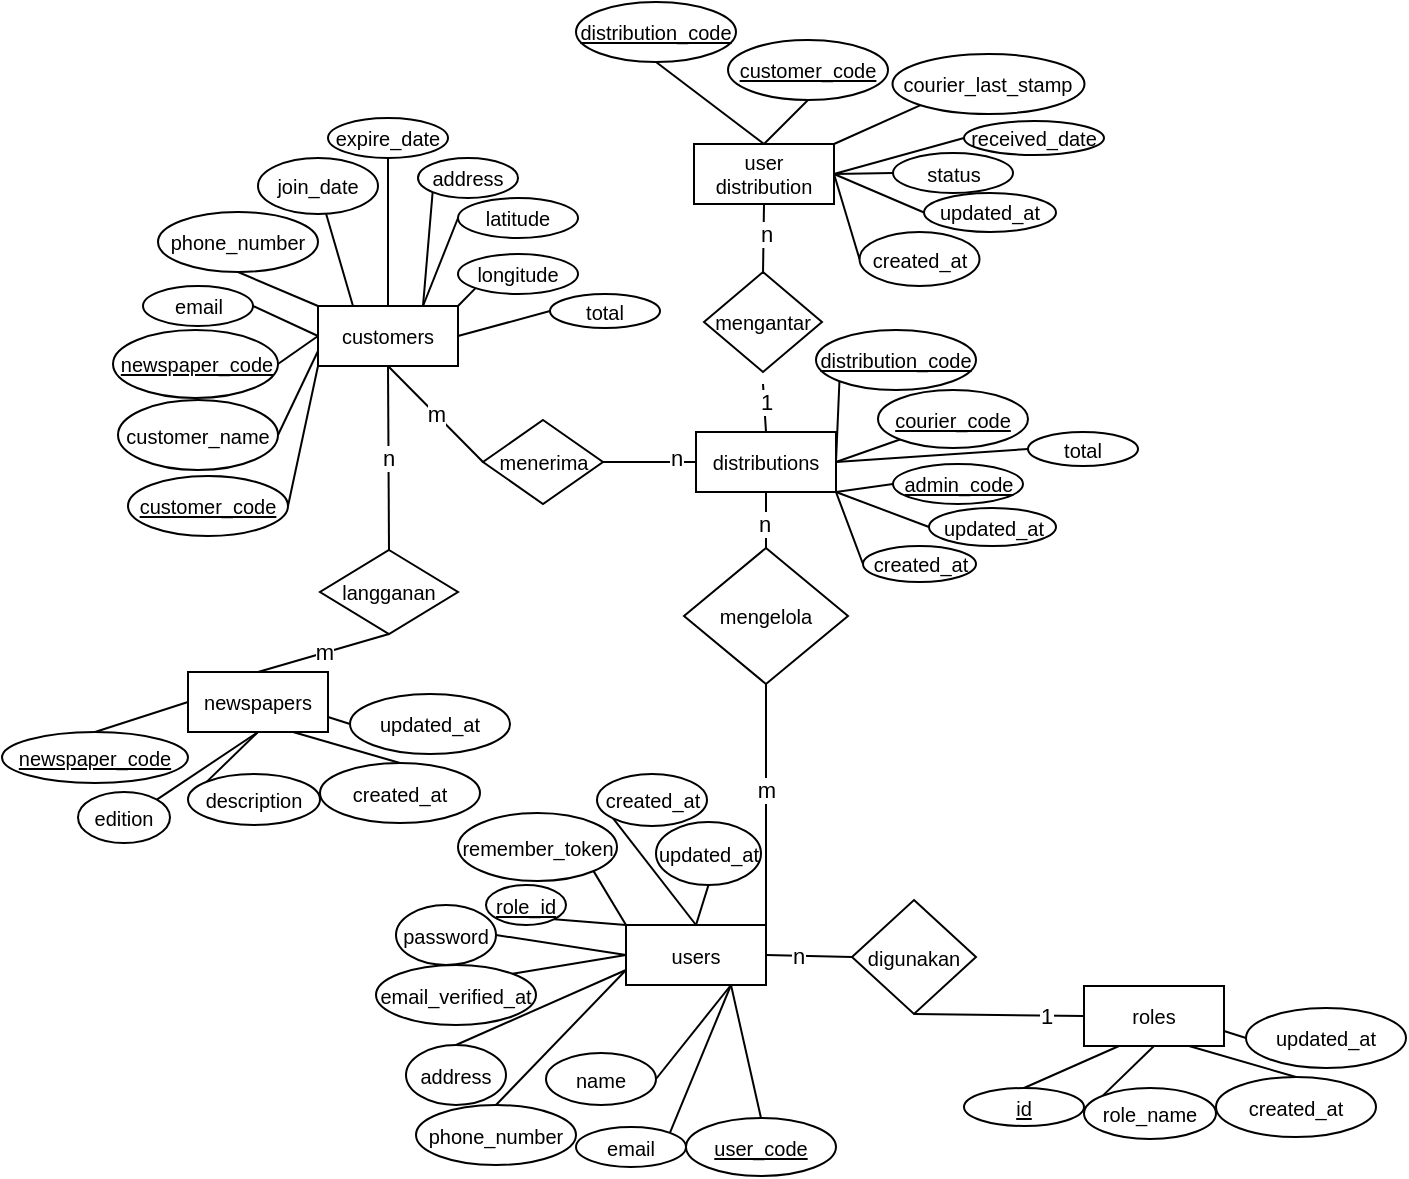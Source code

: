 <mxfile version="22.0.8" type="github">
  <diagram name="Halaman-1" id="nuiSfRS71nD0shJb9EcE">
    <mxGraphModel dx="1194" dy="792" grid="1" gridSize="10" guides="1" tooltips="1" connect="1" arrows="1" fold="1" page="1" pageScale="1" pageWidth="827" pageHeight="1169" math="0" shadow="0">
      <root>
        <mxCell id="0" />
        <mxCell id="1" parent="0" />
        <mxCell id="Na1XoPNJRYPSw73fV12i-1" value="email" style="ellipse;whiteSpace=wrap;html=1;fontSize=10;" parent="1" vertex="1">
          <mxGeometry x="133.5" y="182" width="55" height="20" as="geometry" />
        </mxCell>
        <mxCell id="Na1XoPNJRYPSw73fV12i-5" value="users" style="rounded=0;whiteSpace=wrap;html=1;fontSize=10;" parent="1" vertex="1">
          <mxGeometry x="375" y="501.5" width="70" height="30" as="geometry" />
        </mxCell>
        <mxCell id="Na1XoPNJRYPSw73fV12i-6" value="customers" style="rounded=0;whiteSpace=wrap;html=1;fontSize=10;" parent="1" vertex="1">
          <mxGeometry x="221" y="192" width="70" height="30" as="geometry" />
        </mxCell>
        <mxCell id="Na1XoPNJRYPSw73fV12i-7" value="&lt;u&gt;customer_code&lt;/u&gt;" style="ellipse;whiteSpace=wrap;html=1;fontSize=10;" parent="1" vertex="1">
          <mxGeometry x="126" y="277" width="80" height="30" as="geometry" />
        </mxCell>
        <mxCell id="Na1XoPNJRYPSw73fV12i-8" value="customer_name" style="ellipse;whiteSpace=wrap;html=1;fontSize=10;" parent="1" vertex="1">
          <mxGeometry x="121" y="239" width="80" height="35" as="geometry" />
        </mxCell>
        <mxCell id="Na1XoPNJRYPSw73fV12i-9" value="phone_number" style="ellipse;whiteSpace=wrap;html=1;fontSize=10;" parent="1" vertex="1">
          <mxGeometry x="141" y="145" width="80" height="30" as="geometry" />
        </mxCell>
        <mxCell id="Na1XoPNJRYPSw73fV12i-10" value="join_date" style="ellipse;whiteSpace=wrap;html=1;fontSize=10;" parent="1" vertex="1">
          <mxGeometry x="191" y="118" width="60" height="28" as="geometry" />
        </mxCell>
        <mxCell id="Na1XoPNJRYPSw73fV12i-11" value="expire_date" style="ellipse;whiteSpace=wrap;html=1;fontSize=10;" parent="1" vertex="1">
          <mxGeometry x="226" y="98" width="60" height="20" as="geometry" />
        </mxCell>
        <mxCell id="Na1XoPNJRYPSw73fV12i-12" value="address" style="ellipse;whiteSpace=wrap;html=1;fontSize=10;" parent="1" vertex="1">
          <mxGeometry x="271" y="118" width="50" height="20" as="geometry" />
        </mxCell>
        <mxCell id="Na1XoPNJRYPSw73fV12i-13" value="latitude" style="ellipse;whiteSpace=wrap;html=1;fontSize=10;" parent="1" vertex="1">
          <mxGeometry x="291" y="138" width="60" height="20" as="geometry" />
        </mxCell>
        <mxCell id="Na1XoPNJRYPSw73fV12i-14" value="longitude" style="ellipse;whiteSpace=wrap;html=1;fontSize=10;" parent="1" vertex="1">
          <mxGeometry x="291" y="166" width="60" height="20" as="geometry" />
        </mxCell>
        <mxCell id="Na1XoPNJRYPSw73fV12i-17" value="" style="endArrow=none;html=1;rounded=0;exitX=1;exitY=0.5;exitDx=0;exitDy=0;entryX=0;entryY=1;entryDx=0;entryDy=0;" parent="1" source="Na1XoPNJRYPSw73fV12i-7" target="Na1XoPNJRYPSw73fV12i-6" edge="1">
          <mxGeometry width="50" height="50" relative="1" as="geometry">
            <mxPoint x="331" y="212" as="sourcePoint" />
            <mxPoint x="381" y="162" as="targetPoint" />
          </mxGeometry>
        </mxCell>
        <mxCell id="Na1XoPNJRYPSw73fV12i-19" value="" style="endArrow=none;html=1;rounded=0;exitX=1;exitY=0.5;exitDx=0;exitDy=0;entryX=0;entryY=0.75;entryDx=0;entryDy=0;" parent="1" source="Na1XoPNJRYPSw73fV12i-8" target="Na1XoPNJRYPSw73fV12i-6" edge="1">
          <mxGeometry width="50" height="50" relative="1" as="geometry">
            <mxPoint x="211" y="267" as="sourcePoint" />
            <mxPoint x="231" y="232" as="targetPoint" />
          </mxGeometry>
        </mxCell>
        <mxCell id="Na1XoPNJRYPSw73fV12i-20" value="" style="endArrow=none;html=1;rounded=0;exitX=1;exitY=0.5;exitDx=0;exitDy=0;entryX=0;entryY=0.5;entryDx=0;entryDy=0;" parent="1" source="Na1XoPNJRYPSw73fV12i-1" target="Na1XoPNJRYPSw73fV12i-6" edge="1">
          <mxGeometry width="50" height="50" relative="1" as="geometry">
            <mxPoint x="211" y="233" as="sourcePoint" />
            <mxPoint x="231" y="225" as="targetPoint" />
          </mxGeometry>
        </mxCell>
        <mxCell id="Na1XoPNJRYPSw73fV12i-21" value="" style="endArrow=none;html=1;rounded=0;entryX=0;entryY=0;entryDx=0;entryDy=0;exitX=0.5;exitY=1;exitDx=0;exitDy=0;" parent="1" source="Na1XoPNJRYPSw73fV12i-9" target="Na1XoPNJRYPSw73fV12i-6" edge="1">
          <mxGeometry width="50" height="50" relative="1" as="geometry">
            <mxPoint x="200.989" y="178.993" as="sourcePoint" />
            <mxPoint x="231" y="217" as="targetPoint" />
          </mxGeometry>
        </mxCell>
        <mxCell id="Na1XoPNJRYPSw73fV12i-22" value="" style="endArrow=none;html=1;rounded=0;entryX=0.25;entryY=0;entryDx=0;entryDy=0;" parent="1" source="Na1XoPNJRYPSw73fV12i-10" target="Na1XoPNJRYPSw73fV12i-6" edge="1">
          <mxGeometry width="50" height="50" relative="1" as="geometry">
            <mxPoint x="211" y="173" as="sourcePoint" />
            <mxPoint x="231" y="186" as="targetPoint" />
          </mxGeometry>
        </mxCell>
        <mxCell id="Na1XoPNJRYPSw73fV12i-23" value="" style="endArrow=none;html=1;rounded=0;entryX=0.5;entryY=0;entryDx=0;entryDy=0;" parent="1" source="Na1XoPNJRYPSw73fV12i-11" target="Na1XoPNJRYPSw73fV12i-6" edge="1">
          <mxGeometry width="50" height="50" relative="1" as="geometry">
            <mxPoint x="235" y="146" as="sourcePoint" />
            <mxPoint x="248" y="186" as="targetPoint" />
          </mxGeometry>
        </mxCell>
        <mxCell id="Na1XoPNJRYPSw73fV12i-24" value="" style="endArrow=none;html=1;rounded=0;entryX=0.75;entryY=0;entryDx=0;entryDy=0;exitX=0;exitY=1;exitDx=0;exitDy=0;" parent="1" source="Na1XoPNJRYPSw73fV12i-12" target="Na1XoPNJRYPSw73fV12i-6" edge="1">
          <mxGeometry width="50" height="50" relative="1" as="geometry">
            <mxPoint x="266" y="118" as="sourcePoint" />
            <mxPoint x="266" y="186" as="targetPoint" />
          </mxGeometry>
        </mxCell>
        <mxCell id="Na1XoPNJRYPSw73fV12i-25" value="" style="endArrow=none;html=1;rounded=0;entryX=0.75;entryY=0;entryDx=0;entryDy=0;exitX=0;exitY=0.5;exitDx=0;exitDy=0;" parent="1" source="Na1XoPNJRYPSw73fV12i-13" target="Na1XoPNJRYPSw73fV12i-6" edge="1">
          <mxGeometry width="50" height="50" relative="1" as="geometry">
            <mxPoint x="288" y="135" as="sourcePoint" />
            <mxPoint x="283" y="186" as="targetPoint" />
          </mxGeometry>
        </mxCell>
        <mxCell id="Na1XoPNJRYPSw73fV12i-26" value="" style="endArrow=none;html=1;rounded=0;entryX=1;entryY=0;entryDx=0;entryDy=0;exitX=0;exitY=1;exitDx=0;exitDy=0;" parent="1" source="Na1XoPNJRYPSw73fV12i-14" target="Na1XoPNJRYPSw73fV12i-6" edge="1">
          <mxGeometry width="50" height="50" relative="1" as="geometry">
            <mxPoint x="301" y="164" as="sourcePoint" />
            <mxPoint x="283" y="202" as="targetPoint" />
          </mxGeometry>
        </mxCell>
        <mxCell id="Na1XoPNJRYPSw73fV12i-29" value="distributions" style="rounded=0;whiteSpace=wrap;html=1;fontSize=10;" parent="1" vertex="1">
          <mxGeometry x="410" y="255" width="70" height="30" as="geometry" />
        </mxCell>
        <mxCell id="Na1XoPNJRYPSw73fV12i-30" value="email" style="ellipse;whiteSpace=wrap;html=1;fontSize=10;" parent="1" vertex="1">
          <mxGeometry x="350" y="602.5" width="55" height="20" as="geometry" />
        </mxCell>
        <mxCell id="Na1XoPNJRYPSw73fV12i-31" value="&lt;u&gt;user_code&lt;/u&gt;" style="ellipse;whiteSpace=wrap;html=1;fontSize=10;" parent="1" vertex="1">
          <mxGeometry x="405" y="598" width="75" height="29" as="geometry" />
        </mxCell>
        <mxCell id="Na1XoPNJRYPSw73fV12i-32" value="name" style="ellipse;whiteSpace=wrap;html=1;fontSize=10;" parent="1" vertex="1">
          <mxGeometry x="335" y="565.5" width="55" height="26" as="geometry" />
        </mxCell>
        <mxCell id="Na1XoPNJRYPSw73fV12i-33" value="phone_number" style="ellipse;whiteSpace=wrap;html=1;fontSize=10;" parent="1" vertex="1">
          <mxGeometry x="270" y="591.5" width="80" height="30" as="geometry" />
        </mxCell>
        <mxCell id="Na1XoPNJRYPSw73fV12i-34" value="" style="endArrow=none;html=1;rounded=0;exitX=0.5;exitY=0;exitDx=0;exitDy=0;entryX=0.75;entryY=1;entryDx=0;entryDy=0;" parent="1" source="Na1XoPNJRYPSw73fV12i-31" target="Na1XoPNJRYPSw73fV12i-5" edge="1">
          <mxGeometry width="50" height="50" relative="1" as="geometry">
            <mxPoint x="470" y="522.5" as="sourcePoint" />
            <mxPoint x="360" y="532.5" as="targetPoint" />
          </mxGeometry>
        </mxCell>
        <mxCell id="Na1XoPNJRYPSw73fV12i-35" value="" style="endArrow=none;html=1;rounded=0;exitX=1;exitY=0.5;exitDx=0;exitDy=0;entryX=0.75;entryY=1;entryDx=0;entryDy=0;" parent="1" source="Na1XoPNJRYPSw73fV12i-32" target="Na1XoPNJRYPSw73fV12i-5" edge="1">
          <mxGeometry width="50" height="50" relative="1" as="geometry">
            <mxPoint x="350" y="577.5" as="sourcePoint" />
            <mxPoint x="360" y="525.5" as="targetPoint" />
          </mxGeometry>
        </mxCell>
        <mxCell id="Na1XoPNJRYPSw73fV12i-36" value="" style="endArrow=none;html=1;rounded=0;entryX=0.75;entryY=1;entryDx=0;entryDy=0;exitX=1;exitY=0;exitDx=0;exitDy=0;" parent="1" source="Na1XoPNJRYPSw73fV12i-30" target="Na1XoPNJRYPSw73fV12i-5" edge="1">
          <mxGeometry width="50" height="50" relative="1" as="geometry">
            <mxPoint x="375" y="601.5" as="sourcePoint" />
            <mxPoint x="360" y="517.5" as="targetPoint" />
          </mxGeometry>
        </mxCell>
        <mxCell id="Na1XoPNJRYPSw73fV12i-37" value="" style="endArrow=none;html=1;rounded=0;entryX=0;entryY=0.75;entryDx=0;entryDy=0;exitX=0.5;exitY=0;exitDx=0;exitDy=0;" parent="1" source="Na1XoPNJRYPSw73fV12i-33" target="Na1XoPNJRYPSw73fV12i-5" edge="1">
          <mxGeometry width="50" height="50" relative="1" as="geometry">
            <mxPoint x="337" y="512.5" as="sourcePoint" />
            <mxPoint x="360" y="502.5" as="targetPoint" />
          </mxGeometry>
        </mxCell>
        <mxCell id="Na1XoPNJRYPSw73fV12i-46" value="&lt;u&gt;courier_code&lt;/u&gt;" style="ellipse;whiteSpace=wrap;html=1;fontSize=10;" parent="1" vertex="1">
          <mxGeometry x="501" y="234" width="75" height="29" as="geometry" />
        </mxCell>
        <mxCell id="Na1XoPNJRYPSw73fV12i-49" value="" style="endArrow=none;html=1;rounded=0;entryX=0;entryY=1;entryDx=0;entryDy=0;exitX=1;exitY=0.5;exitDx=0;exitDy=0;" parent="1" source="Na1XoPNJRYPSw73fV12i-29" target="Na1XoPNJRYPSw73fV12i-46" edge="1">
          <mxGeometry width="50" height="50" relative="1" as="geometry">
            <mxPoint x="491" y="257" as="sourcePoint" />
            <mxPoint x="460" y="247" as="targetPoint" />
          </mxGeometry>
        </mxCell>
        <mxCell id="Na1XoPNJRYPSw73fV12i-51" value="menerima" style="rhombus;whiteSpace=wrap;html=1;fontSize=10;" parent="1" vertex="1">
          <mxGeometry x="303.5" y="249" width="60" height="42" as="geometry" />
        </mxCell>
        <mxCell id="Na1XoPNJRYPSw73fV12i-56" value="m" style="endArrow=none;html=1;rounded=0;entryX=0.5;entryY=1;entryDx=0;entryDy=0;exitX=0;exitY=0.5;exitDx=0;exitDy=0;" parent="1" source="Na1XoPNJRYPSw73fV12i-51" target="Na1XoPNJRYPSw73fV12i-6" edge="1">
          <mxGeometry width="50" height="50" relative="1" as="geometry">
            <mxPoint x="351" y="262" as="sourcePoint" />
            <mxPoint x="401" y="212" as="targetPoint" />
          </mxGeometry>
        </mxCell>
        <mxCell id="Na1XoPNJRYPSw73fV12i-57" value="" style="endArrow=none;html=1;rounded=0;exitX=1;exitY=0.5;exitDx=0;exitDy=0;entryX=0;entryY=0.5;entryDx=0;entryDy=0;" parent="1" source="Na1XoPNJRYPSw73fV12i-51" target="Na1XoPNJRYPSw73fV12i-29" edge="1">
          <mxGeometry width="50" height="50" relative="1" as="geometry">
            <mxPoint x="351" y="253" as="sourcePoint" />
            <mxPoint x="401" y="203" as="targetPoint" />
          </mxGeometry>
        </mxCell>
        <mxCell id="ycjDeE78NnPNzrrvT1JK-5" value="n" style="edgeLabel;html=1;align=center;verticalAlign=middle;resizable=0;points=[];" parent="Na1XoPNJRYPSw73fV12i-57" vertex="1" connectable="0">
          <mxGeometry x="0.579" y="2" relative="1" as="geometry">
            <mxPoint as="offset" />
          </mxGeometry>
        </mxCell>
        <mxCell id="Na1XoPNJRYPSw73fV12i-58" value="digunakan" style="rhombus;whiteSpace=wrap;html=1;fontSize=10;" parent="1" vertex="1">
          <mxGeometry x="488" y="489" width="62" height="57" as="geometry" />
        </mxCell>
        <mxCell id="Na1XoPNJRYPSw73fV12i-59" value="" style="endArrow=none;html=1;rounded=0;exitX=0;exitY=0.5;exitDx=0;exitDy=0;entryX=0.5;entryY=1;entryDx=0;entryDy=0;" parent="1" source="wW79A4bczM2tAYJbpAwp-1" target="Na1XoPNJRYPSw73fV12i-58" edge="1">
          <mxGeometry width="50" height="50" relative="1" as="geometry">
            <mxPoint x="400" y="315" as="sourcePoint" />
            <mxPoint x="510" y="557" as="targetPoint" />
          </mxGeometry>
        </mxCell>
        <mxCell id="ycjDeE78NnPNzrrvT1JK-8" value="1" style="edgeLabel;html=1;align=center;verticalAlign=middle;resizable=0;points=[];" parent="Na1XoPNJRYPSw73fV12i-59" vertex="1" connectable="0">
          <mxGeometry x="-0.543" relative="1" as="geometry">
            <mxPoint as="offset" />
          </mxGeometry>
        </mxCell>
        <mxCell id="Na1XoPNJRYPSw73fV12i-60" value="mengelola" style="rhombus;whiteSpace=wrap;html=1;fontSize=10;" parent="1" vertex="1">
          <mxGeometry x="404" y="313" width="82" height="68" as="geometry" />
        </mxCell>
        <mxCell id="Na1XoPNJRYPSw73fV12i-62" value="" style="endArrow=none;html=1;rounded=0;entryX=0.5;entryY=1;entryDx=0;entryDy=0;exitX=0.5;exitY=0;exitDx=0;exitDy=0;" parent="1" source="Na1XoPNJRYPSw73fV12i-60" target="Na1XoPNJRYPSw73fV12i-29" edge="1">
          <mxGeometry width="50" height="50" relative="1" as="geometry">
            <mxPoint x="455" y="370" as="sourcePoint" />
            <mxPoint x="455" y="352" as="targetPoint" />
          </mxGeometry>
        </mxCell>
        <mxCell id="ycjDeE78NnPNzrrvT1JK-7" value="n" style="edgeLabel;html=1;align=center;verticalAlign=middle;resizable=0;points=[];" parent="Na1XoPNJRYPSw73fV12i-62" vertex="1" connectable="0">
          <mxGeometry x="-0.108" y="1" relative="1" as="geometry">
            <mxPoint as="offset" />
          </mxGeometry>
        </mxCell>
        <mxCell id="Na1XoPNJRYPSw73fV12i-64" value="" style="endArrow=none;html=1;rounded=0;entryX=1;entryY=0.5;entryDx=0;entryDy=0;exitX=0;exitY=0.5;exitDx=0;exitDy=0;" parent="1" source="Na1XoPNJRYPSw73fV12i-58" target="Na1XoPNJRYPSw73fV12i-5" edge="1">
          <mxGeometry width="50" height="50" relative="1" as="geometry">
            <mxPoint x="564" y="406" as="sourcePoint" />
            <mxPoint x="445" y="507.5" as="targetPoint" />
          </mxGeometry>
        </mxCell>
        <mxCell id="ycjDeE78NnPNzrrvT1JK-9" value="n" style="edgeLabel;html=1;align=center;verticalAlign=middle;resizable=0;points=[];" parent="Na1XoPNJRYPSw73fV12i-64" vertex="1" connectable="0">
          <mxGeometry x="0.745" y="-2" relative="1" as="geometry">
            <mxPoint x="10" y="2" as="offset" />
          </mxGeometry>
        </mxCell>
        <mxCell id="ycjDeE78NnPNzrrvT1JK-1" value="total" style="ellipse;whiteSpace=wrap;html=1;fontSize=10;" parent="1" vertex="1">
          <mxGeometry x="576" y="255" width="55" height="17" as="geometry" />
        </mxCell>
        <mxCell id="ycjDeE78NnPNzrrvT1JK-2" value="&lt;u&gt;admin_code&lt;/u&gt;" style="ellipse;whiteSpace=wrap;html=1;fontSize=10;" parent="1" vertex="1">
          <mxGeometry x="508.5" y="271" width="65" height="20" as="geometry" />
        </mxCell>
        <mxCell id="ycjDeE78NnPNzrrvT1JK-3" value="" style="endArrow=none;html=1;rounded=0;entryX=0;entryY=0.5;entryDx=0;entryDy=0;exitX=1;exitY=0.5;exitDx=0;exitDy=0;" parent="1" source="Na1XoPNJRYPSw73fV12i-29" target="ycjDeE78NnPNzrrvT1JK-1" edge="1">
          <mxGeometry width="50" height="50" relative="1" as="geometry">
            <mxPoint x="490" y="273" as="sourcePoint" />
            <mxPoint x="511" y="256" as="targetPoint" />
          </mxGeometry>
        </mxCell>
        <mxCell id="ycjDeE78NnPNzrrvT1JK-4" value="" style="endArrow=none;html=1;rounded=0;entryX=0;entryY=0.5;entryDx=0;entryDy=0;exitX=1;exitY=1;exitDx=0;exitDy=0;" parent="1" source="Na1XoPNJRYPSw73fV12i-29" target="ycjDeE78NnPNzrrvT1JK-2" edge="1">
          <mxGeometry width="50" height="50" relative="1" as="geometry">
            <mxPoint x="490" y="280" as="sourcePoint" />
            <mxPoint x="516" y="274" as="targetPoint" />
          </mxGeometry>
        </mxCell>
        <mxCell id="KIXk1IcFuYPjMaA8F-Y1-1" value="&lt;u&gt;distribution_code&lt;/u&gt;" style="ellipse;whiteSpace=wrap;html=1;fontSize=10;" parent="1" vertex="1">
          <mxGeometry x="470" y="204" width="80" height="30" as="geometry" />
        </mxCell>
        <mxCell id="KIXk1IcFuYPjMaA8F-Y1-2" value="" style="endArrow=none;html=1;rounded=0;entryX=0;entryY=1;entryDx=0;entryDy=0;exitX=1;exitY=0.5;exitDx=0;exitDy=0;" parent="1" source="Na1XoPNJRYPSw73fV12i-29" target="KIXk1IcFuYPjMaA8F-Y1-1" edge="1">
          <mxGeometry width="50" height="50" relative="1" as="geometry">
            <mxPoint x="481" y="261" as="sourcePoint" />
            <mxPoint x="520" y="225" as="targetPoint" />
          </mxGeometry>
        </mxCell>
        <mxCell id="KIXk1IcFuYPjMaA8F-Y1-3" value="user distribution" style="rounded=0;whiteSpace=wrap;html=1;fontSize=10;" parent="1" vertex="1">
          <mxGeometry x="409" y="111" width="70" height="30" as="geometry" />
        </mxCell>
        <mxCell id="KIXk1IcFuYPjMaA8F-Y1-4" value="status" style="ellipse;whiteSpace=wrap;html=1;fontSize=10;" parent="1" vertex="1">
          <mxGeometry x="508.5" y="115.5" width="60" height="20" as="geometry" />
        </mxCell>
        <mxCell id="KIXk1IcFuYPjMaA8F-Y1-5" value="&lt;u&gt;customer_code&lt;/u&gt;" style="ellipse;whiteSpace=wrap;html=1;fontSize=10;" parent="1" vertex="1">
          <mxGeometry x="426" y="59" width="80" height="30" as="geometry" />
        </mxCell>
        <mxCell id="KIXk1IcFuYPjMaA8F-Y1-7" value="" style="endArrow=none;html=1;rounded=0;entryX=0.5;entryY=1;entryDx=0;entryDy=0;exitX=0.5;exitY=0;exitDx=0;exitDy=0;" parent="1" source="KIXk1IcFuYPjMaA8F-Y1-3" target="KIXk1IcFuYPjMaA8F-Y1-5" edge="1">
          <mxGeometry width="50" height="50" relative="1" as="geometry">
            <mxPoint x="350" y="133" as="sourcePoint" />
            <mxPoint x="400" y="83" as="targetPoint" />
          </mxGeometry>
        </mxCell>
        <mxCell id="KIXk1IcFuYPjMaA8F-Y1-9" value="" style="endArrow=none;html=1;rounded=0;entryX=0;entryY=0.5;entryDx=0;entryDy=0;exitX=1;exitY=0.5;exitDx=0;exitDy=0;" parent="1" source="KIXk1IcFuYPjMaA8F-Y1-3" target="KIXk1IcFuYPjMaA8F-Y1-4" edge="1">
          <mxGeometry width="50" height="50" relative="1" as="geometry">
            <mxPoint x="490" y="129" as="sourcePoint" />
            <mxPoint x="511" y="119" as="targetPoint" />
          </mxGeometry>
        </mxCell>
        <mxCell id="KIXk1IcFuYPjMaA8F-Y1-15" value="" style="endArrow=none;html=1;rounded=0;entryX=0;entryY=0.5;entryDx=0;entryDy=0;exitX=1;exitY=0.5;exitDx=0;exitDy=0;" parent="1" source="KIXk1IcFuYPjMaA8F-Y1-3" target="KIXk1IcFuYPjMaA8F-Y1-25" edge="1">
          <mxGeometry width="50" height="50" relative="1" as="geometry">
            <mxPoint x="489" y="129" as="sourcePoint" />
            <mxPoint x="510" y="112" as="targetPoint" />
          </mxGeometry>
        </mxCell>
        <mxCell id="KIXk1IcFuYPjMaA8F-Y1-17" value="&lt;u&gt;distribution_code&lt;/u&gt;" style="ellipse;whiteSpace=wrap;html=1;fontSize=10;" parent="1" vertex="1">
          <mxGeometry x="350" y="40" width="80" height="30" as="geometry" />
        </mxCell>
        <mxCell id="KIXk1IcFuYPjMaA8F-Y1-18" value="" style="endArrow=none;html=1;rounded=0;entryX=0.5;entryY=1;entryDx=0;entryDy=0;exitX=0.5;exitY=0;exitDx=0;exitDy=0;" parent="1" source="KIXk1IcFuYPjMaA8F-Y1-3" target="KIXk1IcFuYPjMaA8F-Y1-17" edge="1">
          <mxGeometry width="50" height="50" relative="1" as="geometry">
            <mxPoint x="454" y="121" as="sourcePoint" />
            <mxPoint x="519" y="81" as="targetPoint" />
          </mxGeometry>
        </mxCell>
        <mxCell id="KIXk1IcFuYPjMaA8F-Y1-19" value="" style="endArrow=none;html=1;rounded=0;entryX=0.5;entryY=1;entryDx=0;entryDy=0;exitX=0.5;exitY=0;exitDx=0;exitDy=0;" parent="1" source="Na1XoPNJRYPSw73fV12i-29" edge="1">
          <mxGeometry width="50" height="50" relative="1" as="geometry">
            <mxPoint x="455" y="265" as="sourcePoint" />
            <mxPoint x="443.5" y="231" as="targetPoint" />
          </mxGeometry>
        </mxCell>
        <mxCell id="KIXk1IcFuYPjMaA8F-Y1-23" value="1" style="edgeLabel;html=1;align=center;verticalAlign=middle;resizable=0;points=[];" parent="KIXk1IcFuYPjMaA8F-Y1-19" vertex="1" connectable="0">
          <mxGeometry x="0.253" y="-1" relative="1" as="geometry">
            <mxPoint as="offset" />
          </mxGeometry>
        </mxCell>
        <mxCell id="KIXk1IcFuYPjMaA8F-Y1-20" value="mengantar" style="rhombus;whiteSpace=wrap;html=1;fontSize=10;" parent="1" vertex="1">
          <mxGeometry x="414" y="175" width="59" height="50" as="geometry" />
        </mxCell>
        <mxCell id="KIXk1IcFuYPjMaA8F-Y1-22" value="" style="endArrow=none;html=1;rounded=0;entryX=0.5;entryY=0;entryDx=0;entryDy=0;exitX=0.5;exitY=1;exitDx=0;exitDy=0;" parent="1" source="KIXk1IcFuYPjMaA8F-Y1-3" edge="1">
          <mxGeometry width="50" height="50" relative="1" as="geometry">
            <mxPoint x="455" y="233" as="sourcePoint" />
            <mxPoint x="443.5" y="176" as="targetPoint" />
          </mxGeometry>
        </mxCell>
        <mxCell id="KIXk1IcFuYPjMaA8F-Y1-24" value="n" style="edgeLabel;html=1;align=center;verticalAlign=middle;resizable=0;points=[];" parent="KIXk1IcFuYPjMaA8F-Y1-22" vertex="1" connectable="0">
          <mxGeometry x="-0.129" y="1" relative="1" as="geometry">
            <mxPoint as="offset" />
          </mxGeometry>
        </mxCell>
        <mxCell id="KIXk1IcFuYPjMaA8F-Y1-25" value="received_date" style="ellipse;whiteSpace=wrap;html=1;fontSize=10;" parent="1" vertex="1">
          <mxGeometry x="544" y="99.5" width="70" height="17" as="geometry" />
        </mxCell>
        <mxCell id="GmEbLj4Q3mbVixXZlsc3-1" value="total" style="ellipse;whiteSpace=wrap;html=1;fontSize=10;" parent="1" vertex="1">
          <mxGeometry x="337" y="186" width="55" height="17" as="geometry" />
        </mxCell>
        <mxCell id="GmEbLj4Q3mbVixXZlsc3-2" value="" style="endArrow=none;html=1;rounded=0;entryX=0;entryY=0.5;entryDx=0;entryDy=0;exitX=1;exitY=0.5;exitDx=0;exitDy=0;" parent="1" source="Na1XoPNJRYPSw73fV12i-6" target="GmEbLj4Q3mbVixXZlsc3-1" edge="1">
          <mxGeometry width="50" height="50" relative="1" as="geometry">
            <mxPoint x="301" y="222" as="sourcePoint" />
            <mxPoint x="332" y="208" as="targetPoint" />
          </mxGeometry>
        </mxCell>
        <mxCell id="wW79A4bczM2tAYJbpAwp-1" value="roles" style="rounded=0;whiteSpace=wrap;html=1;fontSize=10;" parent="1" vertex="1">
          <mxGeometry x="604" y="532" width="70" height="30" as="geometry" />
        </mxCell>
        <mxCell id="wW79A4bczM2tAYJbpAwp-2" value="&lt;u&gt;id&lt;/u&gt;" style="ellipse;whiteSpace=wrap;html=1;fontSize=10;" parent="1" vertex="1">
          <mxGeometry x="544" y="583" width="60" height="19" as="geometry" />
        </mxCell>
        <mxCell id="wW79A4bczM2tAYJbpAwp-3" value="role_name" style="ellipse;whiteSpace=wrap;html=1;fontSize=10;" parent="1" vertex="1">
          <mxGeometry x="604" y="583" width="66" height="25.5" as="geometry" />
        </mxCell>
        <mxCell id="wW79A4bczM2tAYJbpAwp-4" value="updated_at" style="ellipse;whiteSpace=wrap;html=1;fontSize=10;" parent="1" vertex="1">
          <mxGeometry x="685" y="543" width="80" height="30" as="geometry" />
        </mxCell>
        <mxCell id="wW79A4bczM2tAYJbpAwp-5" value="" style="endArrow=none;html=1;rounded=0;entryX=0.5;entryY=0;entryDx=0;entryDy=0;exitX=0.25;exitY=1;exitDx=0;exitDy=0;" parent="1" source="wW79A4bczM2tAYJbpAwp-1" target="wW79A4bczM2tAYJbpAwp-2" edge="1">
          <mxGeometry width="50" height="50" relative="1" as="geometry">
            <mxPoint x="565" y="462" as="sourcePoint" />
            <mxPoint x="615" y="412" as="targetPoint" />
          </mxGeometry>
        </mxCell>
        <mxCell id="wW79A4bczM2tAYJbpAwp-6" value="" style="endArrow=none;html=1;rounded=0;entryX=0;entryY=0;entryDx=0;entryDy=0;exitX=0.5;exitY=1;exitDx=0;exitDy=0;" parent="1" source="wW79A4bczM2tAYJbpAwp-1" target="wW79A4bczM2tAYJbpAwp-3" edge="1">
          <mxGeometry width="50" height="50" relative="1" as="geometry">
            <mxPoint x="632" y="572" as="sourcePoint" />
            <mxPoint x="615" y="593" as="targetPoint" />
          </mxGeometry>
        </mxCell>
        <mxCell id="wW79A4bczM2tAYJbpAwp-7" value="" style="endArrow=none;html=1;rounded=0;entryX=0;entryY=0.5;entryDx=0;entryDy=0;exitX=1;exitY=0.75;exitDx=0;exitDy=0;" parent="1" source="wW79A4bczM2tAYJbpAwp-1" target="wW79A4bczM2tAYJbpAwp-4" edge="1">
          <mxGeometry width="50" height="50" relative="1" as="geometry">
            <mxPoint x="649" y="572" as="sourcePoint" />
            <mxPoint x="658" y="590" as="targetPoint" />
          </mxGeometry>
        </mxCell>
        <mxCell id="wW79A4bczM2tAYJbpAwp-8" value="created_at" style="ellipse;whiteSpace=wrap;html=1;fontSize=10;" parent="1" vertex="1">
          <mxGeometry x="670" y="577.5" width="80" height="30" as="geometry" />
        </mxCell>
        <mxCell id="wW79A4bczM2tAYJbpAwp-9" value="" style="endArrow=none;html=1;rounded=0;entryX=0.5;entryY=0;entryDx=0;entryDy=0;exitX=0.75;exitY=1;exitDx=0;exitDy=0;" parent="1" source="wW79A4bczM2tAYJbpAwp-1" target="wW79A4bczM2tAYJbpAwp-8" edge="1">
          <mxGeometry width="50" height="50" relative="1" as="geometry">
            <mxPoint x="649" y="572" as="sourcePoint" />
            <mxPoint x="623" y="597" as="targetPoint" />
          </mxGeometry>
        </mxCell>
        <mxCell id="wW79A4bczM2tAYJbpAwp-11" value="address" style="ellipse;whiteSpace=wrap;html=1;fontSize=10;" parent="1" vertex="1">
          <mxGeometry x="265" y="561.5" width="50" height="30" as="geometry" />
        </mxCell>
        <mxCell id="wW79A4bczM2tAYJbpAwp-12" value="" style="endArrow=none;html=1;rounded=0;entryX=0;entryY=0.75;entryDx=0;entryDy=0;exitX=0.5;exitY=0;exitDx=0;exitDy=0;" parent="1" source="wW79A4bczM2tAYJbpAwp-11" target="Na1XoPNJRYPSw73fV12i-5" edge="1">
          <mxGeometry width="50" height="50" relative="1" as="geometry">
            <mxPoint x="320" y="601.5" as="sourcePoint" />
            <mxPoint x="385" y="534.5" as="targetPoint" />
          </mxGeometry>
        </mxCell>
        <mxCell id="wW79A4bczM2tAYJbpAwp-13" value="email_verified_at" style="ellipse;whiteSpace=wrap;html=1;fontSize=10;" parent="1" vertex="1">
          <mxGeometry x="250" y="521.5" width="80" height="30" as="geometry" />
        </mxCell>
        <mxCell id="wW79A4bczM2tAYJbpAwp-14" value="" style="endArrow=none;html=1;rounded=0;entryX=0;entryY=0.5;entryDx=0;entryDy=0;exitX=1;exitY=0;exitDx=0;exitDy=0;" parent="1" source="wW79A4bczM2tAYJbpAwp-13" target="Na1XoPNJRYPSw73fV12i-5" edge="1">
          <mxGeometry width="50" height="50" relative="1" as="geometry">
            <mxPoint x="300" y="571.5" as="sourcePoint" />
            <mxPoint x="385" y="534.5" as="targetPoint" />
          </mxGeometry>
        </mxCell>
        <mxCell id="wW79A4bczM2tAYJbpAwp-15" value="password" style="ellipse;whiteSpace=wrap;html=1;fontSize=10;" parent="1" vertex="1">
          <mxGeometry x="260" y="491.5" width="50" height="30" as="geometry" />
        </mxCell>
        <mxCell id="wW79A4bczM2tAYJbpAwp-17" value="" style="endArrow=none;html=1;rounded=0;entryX=0;entryY=0.5;entryDx=0;entryDy=0;exitX=1;exitY=0.5;exitDx=0;exitDy=0;" parent="1" source="wW79A4bczM2tAYJbpAwp-15" target="Na1XoPNJRYPSw73fV12i-5" edge="1">
          <mxGeometry width="50" height="50" relative="1" as="geometry">
            <mxPoint x="328" y="535.5" as="sourcePoint" />
            <mxPoint x="385" y="526.5" as="targetPoint" />
          </mxGeometry>
        </mxCell>
        <mxCell id="wW79A4bczM2tAYJbpAwp-18" value="&lt;u&gt;role_id&lt;/u&gt;" style="ellipse;whiteSpace=wrap;html=1;fontSize=10;" parent="1" vertex="1">
          <mxGeometry x="305" y="481.5" width="40" height="20" as="geometry" />
        </mxCell>
        <mxCell id="wW79A4bczM2tAYJbpAwp-19" value="" style="endArrow=none;html=1;rounded=0;entryX=0;entryY=0;entryDx=0;entryDy=0;exitX=1;exitY=1;exitDx=0;exitDy=0;" parent="1" source="wW79A4bczM2tAYJbpAwp-18" target="Na1XoPNJRYPSw73fV12i-5" edge="1">
          <mxGeometry width="50" height="50" relative="1" as="geometry">
            <mxPoint x="320" y="516.5" as="sourcePoint" />
            <mxPoint x="385" y="526.5" as="targetPoint" />
          </mxGeometry>
        </mxCell>
        <mxCell id="wW79A4bczM2tAYJbpAwp-20" value="updated_at" style="ellipse;whiteSpace=wrap;html=1;fontSize=10;" parent="1" vertex="1">
          <mxGeometry x="390" y="450" width="52.5" height="31.5" as="geometry" />
        </mxCell>
        <mxCell id="wW79A4bczM2tAYJbpAwp-22" value="created_at" style="ellipse;whiteSpace=wrap;html=1;fontSize=10;" parent="1" vertex="1">
          <mxGeometry x="360.5" y="426" width="55" height="26" as="geometry" />
        </mxCell>
        <mxCell id="wW79A4bczM2tAYJbpAwp-23" value="" style="endArrow=none;html=1;rounded=0;entryX=0.5;entryY=0;entryDx=0;entryDy=0;exitX=0;exitY=1;exitDx=0;exitDy=0;" parent="1" source="wW79A4bczM2tAYJbpAwp-22" target="Na1XoPNJRYPSw73fV12i-5" edge="1">
          <mxGeometry width="50" height="50" relative="1" as="geometry">
            <mxPoint x="349" y="508.5" as="sourcePoint" />
            <mxPoint x="385" y="511.5" as="targetPoint" />
          </mxGeometry>
        </mxCell>
        <mxCell id="wW79A4bczM2tAYJbpAwp-24" value="" style="endArrow=none;html=1;rounded=0;entryX=0.5;entryY=0;entryDx=0;entryDy=0;exitX=0.5;exitY=1;exitDx=0;exitDy=0;" parent="1" source="wW79A4bczM2tAYJbpAwp-20" target="Na1XoPNJRYPSw73fV12i-5" edge="1">
          <mxGeometry width="50" height="50" relative="1" as="geometry">
            <mxPoint x="359" y="518.5" as="sourcePoint" />
            <mxPoint x="395" y="521.5" as="targetPoint" />
          </mxGeometry>
        </mxCell>
        <mxCell id="wW79A4bczM2tAYJbpAwp-27" value="" style="endArrow=none;html=1;rounded=0;entryX=1;entryY=0;entryDx=0;entryDy=0;exitX=0.5;exitY=1;exitDx=0;exitDy=0;" parent="1" source="Na1XoPNJRYPSw73fV12i-60" target="Na1XoPNJRYPSw73fV12i-5" edge="1">
          <mxGeometry width="50" height="50" relative="1" as="geometry">
            <mxPoint x="575" y="395" as="sourcePoint" />
            <mxPoint x="476" y="496" as="targetPoint" />
          </mxGeometry>
        </mxCell>
        <mxCell id="wW79A4bczM2tAYJbpAwp-31" value="m" style="edgeLabel;html=1;align=center;verticalAlign=middle;resizable=0;points=[];" parent="wW79A4bczM2tAYJbpAwp-27" vertex="1" connectable="0">
          <mxGeometry x="-0.123" relative="1" as="geometry">
            <mxPoint as="offset" />
          </mxGeometry>
        </mxCell>
        <mxCell id="wW79A4bczM2tAYJbpAwp-29" value="&lt;u&gt;newspaper_code&lt;/u&gt;" style="ellipse;whiteSpace=wrap;html=1;fontSize=10;" parent="1" vertex="1">
          <mxGeometry x="118.5" y="204" width="82.5" height="34" as="geometry" />
        </mxCell>
        <mxCell id="wW79A4bczM2tAYJbpAwp-30" value="" style="endArrow=none;html=1;rounded=0;exitX=1;exitY=0.5;exitDx=0;exitDy=0;entryX=0;entryY=0.5;entryDx=0;entryDy=0;" parent="1" source="wW79A4bczM2tAYJbpAwp-29" target="Na1XoPNJRYPSw73fV12i-6" edge="1">
          <mxGeometry width="50" height="50" relative="1" as="geometry">
            <mxPoint x="211" y="267" as="sourcePoint" />
            <mxPoint x="231" y="225" as="targetPoint" />
          </mxGeometry>
        </mxCell>
        <mxCell id="wW79A4bczM2tAYJbpAwp-33" value="newspapers" style="rounded=0;whiteSpace=wrap;html=1;fontSize=10;" parent="1" vertex="1">
          <mxGeometry x="156" y="375" width="70" height="30" as="geometry" />
        </mxCell>
        <mxCell id="wW79A4bczM2tAYJbpAwp-35" value="description" style="ellipse;whiteSpace=wrap;html=1;fontSize=10;" parent="1" vertex="1">
          <mxGeometry x="156" y="426" width="66" height="25.5" as="geometry" />
        </mxCell>
        <mxCell id="wW79A4bczM2tAYJbpAwp-36" value="updated_at" style="ellipse;whiteSpace=wrap;html=1;fontSize=10;" parent="1" vertex="1">
          <mxGeometry x="237" y="386" width="80" height="30" as="geometry" />
        </mxCell>
        <mxCell id="wW79A4bczM2tAYJbpAwp-38" value="" style="endArrow=none;html=1;rounded=0;entryX=0;entryY=0;entryDx=0;entryDy=0;exitX=0.5;exitY=1;exitDx=0;exitDy=0;" parent="1" source="wW79A4bczM2tAYJbpAwp-33" target="wW79A4bczM2tAYJbpAwp-35" edge="1">
          <mxGeometry width="50" height="50" relative="1" as="geometry">
            <mxPoint x="184" y="415" as="sourcePoint" />
            <mxPoint x="167" y="436" as="targetPoint" />
          </mxGeometry>
        </mxCell>
        <mxCell id="wW79A4bczM2tAYJbpAwp-39" value="" style="endArrow=none;html=1;rounded=0;entryX=0;entryY=0.5;entryDx=0;entryDy=0;exitX=1;exitY=0.75;exitDx=0;exitDy=0;" parent="1" source="wW79A4bczM2tAYJbpAwp-33" target="wW79A4bczM2tAYJbpAwp-36" edge="1">
          <mxGeometry width="50" height="50" relative="1" as="geometry">
            <mxPoint x="201" y="415" as="sourcePoint" />
            <mxPoint x="210" y="433" as="targetPoint" />
          </mxGeometry>
        </mxCell>
        <mxCell id="wW79A4bczM2tAYJbpAwp-40" value="created_at" style="ellipse;whiteSpace=wrap;html=1;fontSize=10;" parent="1" vertex="1">
          <mxGeometry x="222" y="420.5" width="80" height="30" as="geometry" />
        </mxCell>
        <mxCell id="wW79A4bczM2tAYJbpAwp-41" value="" style="endArrow=none;html=1;rounded=0;entryX=0.5;entryY=0;entryDx=0;entryDy=0;exitX=0.75;exitY=1;exitDx=0;exitDy=0;" parent="1" source="wW79A4bczM2tAYJbpAwp-33" target="wW79A4bczM2tAYJbpAwp-40" edge="1">
          <mxGeometry width="50" height="50" relative="1" as="geometry">
            <mxPoint x="201" y="415" as="sourcePoint" />
            <mxPoint x="175" y="440" as="targetPoint" />
          </mxGeometry>
        </mxCell>
        <mxCell id="wW79A4bczM2tAYJbpAwp-42" value="edition" style="ellipse;whiteSpace=wrap;html=1;fontSize=10;" parent="1" vertex="1">
          <mxGeometry x="101" y="435" width="46" height="25.5" as="geometry" />
        </mxCell>
        <mxCell id="wW79A4bczM2tAYJbpAwp-43" value="&lt;u&gt;newspaper_code&lt;/u&gt;" style="ellipse;whiteSpace=wrap;html=1;fontSize=10;" parent="1" vertex="1">
          <mxGeometry x="63" y="405" width="93" height="25.5" as="geometry" />
        </mxCell>
        <mxCell id="wW79A4bczM2tAYJbpAwp-44" value="" style="endArrow=none;html=1;rounded=0;entryX=1;entryY=0;entryDx=0;entryDy=0;exitX=0.5;exitY=1;exitDx=0;exitDy=0;" parent="1" source="wW79A4bczM2tAYJbpAwp-33" target="wW79A4bczM2tAYJbpAwp-42" edge="1">
          <mxGeometry width="50" height="50" relative="1" as="geometry">
            <mxPoint x="201" y="415" as="sourcePoint" />
            <mxPoint x="175" y="440" as="targetPoint" />
          </mxGeometry>
        </mxCell>
        <mxCell id="wW79A4bczM2tAYJbpAwp-45" value="" style="endArrow=none;html=1;rounded=0;entryX=0.5;entryY=0;entryDx=0;entryDy=0;exitX=0;exitY=0.5;exitDx=0;exitDy=0;" parent="1" source="wW79A4bczM2tAYJbpAwp-33" target="wW79A4bczM2tAYJbpAwp-43" edge="1">
          <mxGeometry width="50" height="50" relative="1" as="geometry">
            <mxPoint x="201" y="415" as="sourcePoint" />
            <mxPoint x="151" y="434" as="targetPoint" />
          </mxGeometry>
        </mxCell>
        <mxCell id="wW79A4bczM2tAYJbpAwp-46" value="langganan" style="rhombus;whiteSpace=wrap;html=1;fontSize=10;" parent="1" vertex="1">
          <mxGeometry x="222" y="314" width="69" height="42" as="geometry" />
        </mxCell>
        <mxCell id="wW79A4bczM2tAYJbpAwp-47" value="n" style="endArrow=none;html=1;rounded=0;entryX=0.5;entryY=1;entryDx=0;entryDy=0;exitX=0.5;exitY=0;exitDx=0;exitDy=0;" parent="1" source="wW79A4bczM2tAYJbpAwp-46" target="Na1XoPNJRYPSw73fV12i-6" edge="1">
          <mxGeometry width="50" height="50" relative="1" as="geometry">
            <mxPoint x="344" y="259" as="sourcePoint" />
            <mxPoint x="266" y="232" as="targetPoint" />
          </mxGeometry>
        </mxCell>
        <mxCell id="wW79A4bczM2tAYJbpAwp-48" value="m" style="endArrow=none;html=1;rounded=0;entryX=0.5;entryY=0;entryDx=0;entryDy=0;exitX=0.5;exitY=1;exitDx=0;exitDy=0;" parent="1" source="wW79A4bczM2tAYJbpAwp-46" target="wW79A4bczM2tAYJbpAwp-33" edge="1">
          <mxGeometry width="50" height="50" relative="1" as="geometry">
            <mxPoint x="354" y="269" as="sourcePoint" />
            <mxPoint x="276" y="242" as="targetPoint" />
          </mxGeometry>
        </mxCell>
        <mxCell id="1a9Cr2bM7H2O_hPxEM-o-3" value="updated_at" style="ellipse;whiteSpace=wrap;html=1;fontSize=10;" parent="1" vertex="1">
          <mxGeometry x="526.5" y="293" width="63.5" height="19" as="geometry" />
        </mxCell>
        <mxCell id="1a9Cr2bM7H2O_hPxEM-o-4" value="created_at" style="ellipse;whiteSpace=wrap;html=1;fontSize=10;" parent="1" vertex="1">
          <mxGeometry x="493.5" y="312" width="56.5" height="18" as="geometry" />
        </mxCell>
        <mxCell id="1a9Cr2bM7H2O_hPxEM-o-5" value="updated_at" style="ellipse;whiteSpace=wrap;html=1;fontSize=10;" parent="1" vertex="1">
          <mxGeometry x="524" y="135.5" width="66" height="19.5" as="geometry" />
        </mxCell>
        <mxCell id="1a9Cr2bM7H2O_hPxEM-o-6" value="created_at" style="ellipse;whiteSpace=wrap;html=1;fontSize=10;" parent="1" vertex="1">
          <mxGeometry x="491.75" y="155" width="60" height="27" as="geometry" />
        </mxCell>
        <mxCell id="1a9Cr2bM7H2O_hPxEM-o-7" value="" style="endArrow=none;html=1;rounded=0;entryX=0;entryY=0.5;entryDx=0;entryDy=0;exitX=1;exitY=0.5;exitDx=0;exitDy=0;" parent="1" source="KIXk1IcFuYPjMaA8F-Y1-3" target="1a9Cr2bM7H2O_hPxEM-o-5" edge="1">
          <mxGeometry width="50" height="50" relative="1" as="geometry">
            <mxPoint x="489" y="136" as="sourcePoint" />
            <mxPoint x="521" y="111" as="targetPoint" />
          </mxGeometry>
        </mxCell>
        <mxCell id="1a9Cr2bM7H2O_hPxEM-o-8" value="" style="endArrow=none;html=1;rounded=0;entryX=0;entryY=0.5;entryDx=0;entryDy=0;exitX=1;exitY=0.5;exitDx=0;exitDy=0;" parent="1" source="KIXk1IcFuYPjMaA8F-Y1-3" target="1a9Cr2bM7H2O_hPxEM-o-6" edge="1">
          <mxGeometry width="50" height="50" relative="1" as="geometry">
            <mxPoint x="489" y="136" as="sourcePoint" />
            <mxPoint x="544" y="136" as="targetPoint" />
          </mxGeometry>
        </mxCell>
        <mxCell id="1a9Cr2bM7H2O_hPxEM-o-9" value="" style="endArrow=none;html=1;rounded=0;entryX=0;entryY=0.5;entryDx=0;entryDy=0;exitX=1;exitY=1;exitDx=0;exitDy=0;" parent="1" source="Na1XoPNJRYPSw73fV12i-29" target="1a9Cr2bM7H2O_hPxEM-o-3" edge="1">
          <mxGeometry width="50" height="50" relative="1" as="geometry">
            <mxPoint x="490" y="295" as="sourcePoint" />
            <mxPoint x="519" y="291" as="targetPoint" />
          </mxGeometry>
        </mxCell>
        <mxCell id="1a9Cr2bM7H2O_hPxEM-o-10" value="" style="endArrow=none;html=1;rounded=0;entryX=0;entryY=0.5;entryDx=0;entryDy=0;exitX=1;exitY=1;exitDx=0;exitDy=0;" parent="1" source="Na1XoPNJRYPSw73fV12i-29" target="1a9Cr2bM7H2O_hPxEM-o-4" edge="1">
          <mxGeometry width="50" height="50" relative="1" as="geometry">
            <mxPoint x="490" y="295" as="sourcePoint" />
            <mxPoint x="537" y="313" as="targetPoint" />
          </mxGeometry>
        </mxCell>
        <mxCell id="1a9Cr2bM7H2O_hPxEM-o-11" value="remember_token" style="ellipse;whiteSpace=wrap;html=1;fontSize=10;" parent="1" vertex="1">
          <mxGeometry x="291" y="445.5" width="79.5" height="34" as="geometry" />
        </mxCell>
        <mxCell id="1a9Cr2bM7H2O_hPxEM-o-12" value="" style="endArrow=none;html=1;rounded=0;entryX=0;entryY=0;entryDx=0;entryDy=0;exitX=1;exitY=1;exitDx=0;exitDy=0;" parent="1" source="1a9Cr2bM7H2O_hPxEM-o-11" target="Na1XoPNJRYPSw73fV12i-5" edge="1">
          <mxGeometry width="50" height="50" relative="1" as="geometry">
            <mxPoint x="379" y="458" as="sourcePoint" />
            <mxPoint x="420" y="512" as="targetPoint" />
          </mxGeometry>
        </mxCell>
        <mxCell id="tjlAdIDU6DUAJU8SbQHy-1" value="courier_last_stamp" style="ellipse;whiteSpace=wrap;html=1;fontSize=10;" vertex="1" parent="1">
          <mxGeometry x="508.25" y="66" width="96" height="30" as="geometry" />
        </mxCell>
        <mxCell id="tjlAdIDU6DUAJU8SbQHy-2" value="" style="endArrow=none;html=1;rounded=0;entryX=0;entryY=1;entryDx=0;entryDy=0;exitX=1;exitY=0;exitDx=0;exitDy=0;" edge="1" parent="1" source="KIXk1IcFuYPjMaA8F-Y1-3" target="tjlAdIDU6DUAJU8SbQHy-1">
          <mxGeometry width="50" height="50" relative="1" as="geometry">
            <mxPoint x="454" y="121" as="sourcePoint" />
            <mxPoint x="476" y="99" as="targetPoint" />
          </mxGeometry>
        </mxCell>
      </root>
    </mxGraphModel>
  </diagram>
</mxfile>

